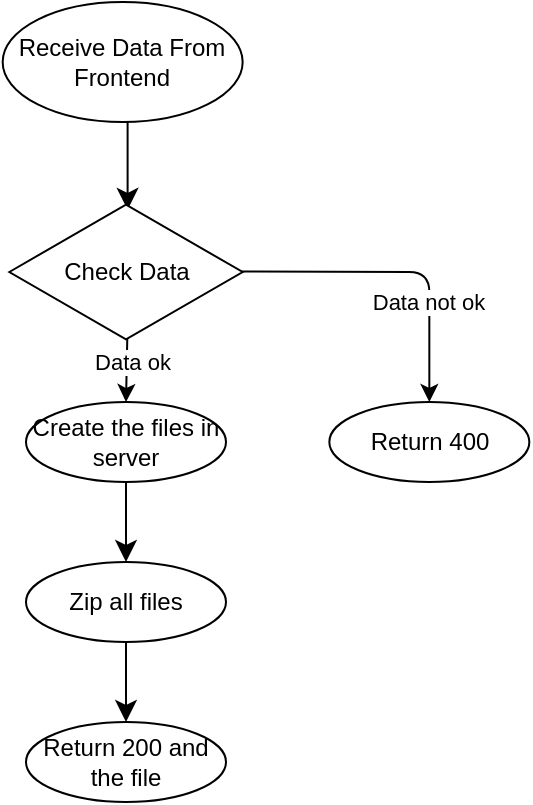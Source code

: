 <mxfile>
    <diagram id="4dKCNnm05BLIPyZBQzJg" name="Page-1">
        <mxGraphModel dx="1103" dy="372" grid="1" gridSize="10" guides="1" tooltips="1" connect="1" arrows="1" fold="1" page="1" pageScale="1" pageWidth="850" pageHeight="1100" math="0" shadow="0">
            <root>
                <mxCell id="0"/>
                <mxCell id="1" parent="0"/>
                <mxCell id="13" value="Receive Data From Frontend" style="ellipse;whiteSpace=wrap;html=1;align=center;newEdgeStyle={&quot;edgeStyle&quot;:&quot;entityRelationEdgeStyle&quot;,&quot;startArrow&quot;:&quot;none&quot;,&quot;endArrow&quot;:&quot;none&quot;,&quot;segment&quot;:10,&quot;curved&quot;:1,&quot;sourcePerimeterSpacing&quot;:0,&quot;targetPerimeterSpacing&quot;:0};treeFolding=1;treeMoving=1;" parent="1" vertex="1">
                    <mxGeometry x="308.33" y="120" width="120" height="60" as="geometry"/>
                </mxCell>
                <mxCell id="15" value="" style="edgeStyle=segmentEdgeStyle;endArrow=classic;html=1;curved=0;rounded=0;endSize=8;startSize=8;exitX=0.5;exitY=1;exitDx=0;exitDy=0;entryX=0.507;entryY=0.056;entryDx=0;entryDy=0;entryPerimeter=0;" parent="1" source="13" target="16" edge="1">
                    <mxGeometry width="50" height="50" relative="1" as="geometry">
                        <mxPoint x="420" y="220" as="sourcePoint"/>
                        <mxPoint x="370" y="260" as="targetPoint"/>
                    </mxGeometry>
                </mxCell>
                <mxCell id="20" style="edgeStyle=none;html=1;entryX=0.5;entryY=0;entryDx=0;entryDy=0;exitX=0.963;exitY=0.496;exitDx=0;exitDy=0;exitPerimeter=0;" parent="1" source="16" target="18" edge="1">
                    <mxGeometry relative="1" as="geometry">
                        <mxPoint x="470.0" y="255" as="sourcePoint"/>
                        <Array as="points">
                            <mxPoint x="521.67" y="255"/>
                        </Array>
                    </mxGeometry>
                </mxCell>
                <mxCell id="21" value="Data not ok" style="edgeLabel;html=1;align=center;verticalAlign=middle;resizable=0;points=[];" parent="20" vertex="1" connectable="0">
                    <mxGeometry relative="1" as="geometry">
                        <mxPoint x="15" y="15" as="offset"/>
                    </mxGeometry>
                </mxCell>
                <mxCell id="23" style="edgeStyle=none;html=1;entryX=0.5;entryY=0;entryDx=0;entryDy=0;exitX=0.506;exitY=0.938;exitDx=0;exitDy=0;exitPerimeter=0;" parent="1" source="16" target="22" edge="1">
                    <mxGeometry relative="1" as="geometry"/>
                </mxCell>
                <mxCell id="30" value="Data ok" style="edgeLabel;html=1;align=center;verticalAlign=middle;resizable=0;points=[];" parent="23" vertex="1" connectable="0">
                    <mxGeometry x="-0.165" y="2" relative="1" as="geometry">
                        <mxPoint as="offset"/>
                    </mxGeometry>
                </mxCell>
                <mxCell id="16" value="Check Data" style="html=1;whiteSpace=wrap;aspect=fixed;shape=isoRectangle;" parent="1" vertex="1">
                    <mxGeometry x="311.66" y="220" width="116.67" height="70" as="geometry"/>
                </mxCell>
                <mxCell id="18" value="Return 400" style="ellipse;whiteSpace=wrap;html=1;align=center;newEdgeStyle={&quot;edgeStyle&quot;:&quot;entityRelationEdgeStyle&quot;,&quot;startArrow&quot;:&quot;none&quot;,&quot;endArrow&quot;:&quot;none&quot;,&quot;segment&quot;:10,&quot;curved&quot;:1,&quot;sourcePerimeterSpacing&quot;:0,&quot;targetPerimeterSpacing&quot;:0};treeFolding=1;treeMoving=1;" parent="1" vertex="1">
                    <mxGeometry x="471.67" y="320" width="100" height="40" as="geometry"/>
                </mxCell>
                <mxCell id="22" value="Create the files in server" style="ellipse;whiteSpace=wrap;html=1;align=center;newEdgeStyle={&quot;edgeStyle&quot;:&quot;entityRelationEdgeStyle&quot;,&quot;startArrow&quot;:&quot;none&quot;,&quot;endArrow&quot;:&quot;none&quot;,&quot;segment&quot;:10,&quot;curved&quot;:1,&quot;sourcePerimeterSpacing&quot;:0,&quot;targetPerimeterSpacing&quot;:0};treeFolding=1;treeMoving=1;" parent="1" vertex="1">
                    <mxGeometry x="320" y="320" width="100" height="40" as="geometry"/>
                </mxCell>
                <mxCell id="24" value="Zip all files" style="ellipse;whiteSpace=wrap;html=1;align=center;newEdgeStyle={&quot;edgeStyle&quot;:&quot;entityRelationEdgeStyle&quot;,&quot;startArrow&quot;:&quot;none&quot;,&quot;endArrow&quot;:&quot;none&quot;,&quot;segment&quot;:10,&quot;curved&quot;:1,&quot;sourcePerimeterSpacing&quot;:0,&quot;targetPerimeterSpacing&quot;:0};treeFolding=1;treeMoving=1;" parent="1" vertex="1">
                    <mxGeometry x="320" y="400" width="100" height="40" as="geometry"/>
                </mxCell>
                <mxCell id="27" value="" style="edgeStyle=segmentEdgeStyle;endArrow=classic;html=1;curved=0;rounded=0;endSize=8;startSize=8;exitX=0.5;exitY=1;exitDx=0;exitDy=0;entryX=0.5;entryY=0;entryDx=0;entryDy=0;" parent="1" source="22" target="24" edge="1">
                    <mxGeometry width="50" height="50" relative="1" as="geometry">
                        <mxPoint x="430" y="440" as="sourcePoint"/>
                        <mxPoint x="480" y="390" as="targetPoint"/>
                        <Array as="points">
                            <mxPoint x="370" y="380"/>
                            <mxPoint x="370" y="380"/>
                        </Array>
                    </mxGeometry>
                </mxCell>
                <mxCell id="28" value="Return 200 and the file" style="ellipse;whiteSpace=wrap;html=1;align=center;newEdgeStyle={&quot;edgeStyle&quot;:&quot;entityRelationEdgeStyle&quot;,&quot;startArrow&quot;:&quot;none&quot;,&quot;endArrow&quot;:&quot;none&quot;,&quot;segment&quot;:10,&quot;curved&quot;:1,&quot;sourcePerimeterSpacing&quot;:0,&quot;targetPerimeterSpacing&quot;:0};treeFolding=1;treeMoving=1;" parent="1" vertex="1">
                    <mxGeometry x="320" y="480" width="100" height="40" as="geometry"/>
                </mxCell>
                <mxCell id="29" value="" style="edgeStyle=elbowEdgeStyle;elbow=vertical;endArrow=classic;html=1;curved=0;rounded=0;endSize=8;startSize=8;exitX=0.5;exitY=1;exitDx=0;exitDy=0;" parent="1" source="24" target="28" edge="1">
                    <mxGeometry width="50" height="50" relative="1" as="geometry">
                        <mxPoint x="430" y="440" as="sourcePoint"/>
                        <mxPoint x="480" y="390" as="targetPoint"/>
                    </mxGeometry>
                </mxCell>
            </root>
        </mxGraphModel>
    </diagram>
</mxfile>
